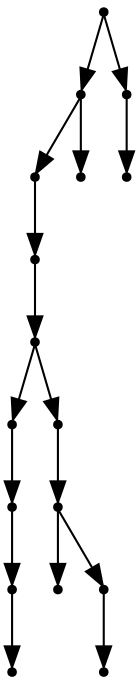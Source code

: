 digraph {
  16 [shape=point];
  13 [shape=point];
  11 [shape=point];
  10 [shape=point];
  9 [shape=point];
  3 [shape=point];
  2 [shape=point];
  1 [shape=point];
  0 [shape=point];
  8 [shape=point];
  7 [shape=point];
  4 [shape=point];
  6 [shape=point];
  5 [shape=point];
  12 [shape=point];
  15 [shape=point];
  14 [shape=point];
16 -> 13;
13 -> 11;
11 -> 10;
10 -> 9;
9 -> 3;
3 -> 2;
2 -> 1;
1 -> 0;
9 -> 8;
8 -> 7;
7 -> 4;
7 -> 6;
6 -> 5;
13 -> 12;
16 -> 15;
15 -> 14;
}
